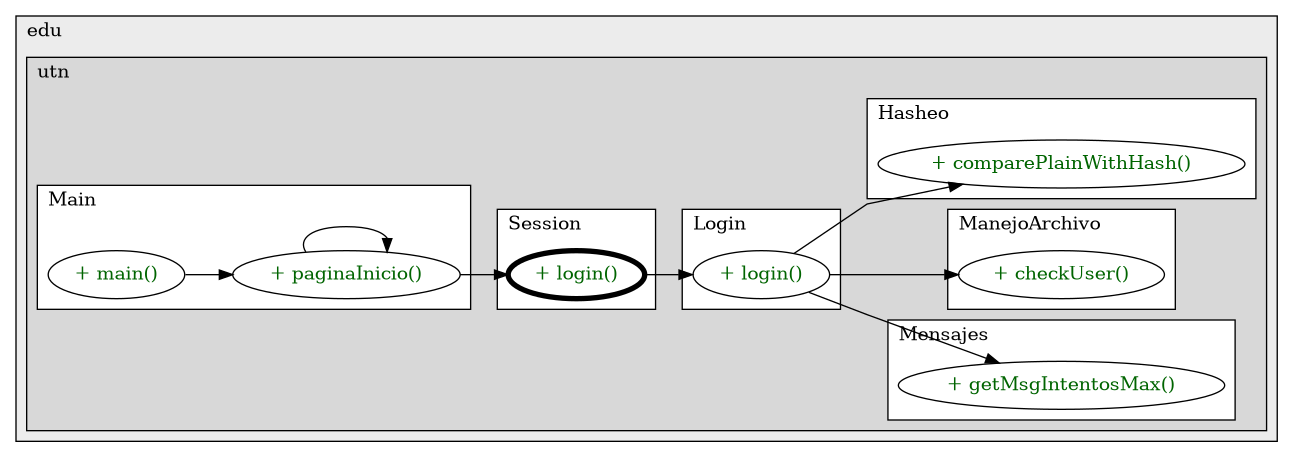 @startuml

/' diagram meta data start
config=CallConfiguration;
{
  "rootMethod": "ar.edu.utn.frba.dds.Validador.Session#login()",
  "projectClassification": {
    "searchMode": "OpenProject", // OpenProject, AllProjects
    "includedProjects": "",
    "pathEndKeywords": "*.impl",
    "isClientPath": "",
    "isClientName": "",
    "isTestPath": "",
    "isTestName": "",
    "isMappingPath": "",
    "isMappingName": "",
    "isDataAccessPath": "",
    "isDataAccessName": "",
    "isDataStructurePath": "",
    "isDataStructureName": "",
    "isInterfaceStructuresPath": "",
    "isInterfaceStructuresName": "",
    "isEntryPointPath": "",
    "isEntryPointName": "",
    "treatFinalFieldsAsMandatory": false
  },
  "graphRestriction": {
    "classPackageExcludeFilter": "",
    "classPackageIncludeFilter": "",
    "classNameExcludeFilter": "",
    "classNameIncludeFilter": "",
    "methodNameExcludeFilter": "",
    "methodNameIncludeFilter": "",
    "removeByInheritance": "", // inheritance/annotation based filtering is done in a second step
    "removeByAnnotation": "",
    "removeByClassPackage": "", // cleanup the graph after inheritance/annotation based filtering is done
    "removeByClassName": "",
    "cutMappings": false,
    "cutEnum": true,
    "cutTests": true,
    "cutClient": true,
    "cutDataAccess": true,
    "cutInterfaceStructures": true,
    "cutDataStructures": true,
    "cutGetterAndSetter": true,
    "cutConstructors": true
  },
  "graphTraversal": {
    "forwardDepth": 3,
    "backwardDepth": 3,
    "classPackageExcludeFilter": "",
    "classPackageIncludeFilter": "",
    "classNameExcludeFilter": "",
    "classNameIncludeFilter": "",
    "methodNameExcludeFilter": "",
    "methodNameIncludeFilter": "",
    "hideMappings": false,
    "hideDataStructures": false,
    "hidePrivateMethods": true,
    "hideInterfaceCalls": true, // indirection: implementation -> interface (is hidden) -> implementation
    "onlyShowApplicationEntryPoints": false, // root node is included
    "useMethodCallsForStructureDiagram": "ForwardOnly" // ForwardOnly, BothDirections, No
  },
  "details": {
    "aggregation": "GroupByClass", // ByClass, GroupByClass, None
    "showMethodParametersTypes": false,
    "showMethodParametersNames": false,
    "showMethodReturnType": false,
    "showPackageLevels": 2,
    "showCallOrder": false,
    "edgeMode": "MethodsOnly", // TypesOnly, MethodsOnly, TypesAndMethods, MethodsAndDirectTypeUsage
    "showDetailedClassStructure": false
  },
  "rootClass": "ar.edu.utn.frba.dds.Validador.Session",
  "extensionCallbackMethod": "" // qualified.class.name#methodName - signature: public static String method(String)
}
diagram meta data end '/



digraph g {
    rankdir="LR"
    splines=polyline
    

'nodes 
subgraph cluster_100278 { 
   	label=edu
	labeljust=l
	fillcolor="#ececec"
	style=filled
   
   subgraph cluster_1878955145 { 
   	label=utn
	labeljust=l
	fillcolor="#d8d8d8"
	style=filled
   
   subgraph cluster_1337061873 { 
   	label=Main
	labeljust=l
	fillcolor=white
	style=filled
   
   Main539222008XXXmain1859653459[
	label="+ main()"
	style=filled
	fillcolor=white
	tooltip="Main

null"
	fontcolor=darkgreen
];

Main539222008XXXpaginaInicio0[
	label="+ paginaInicio()"
	style=filled
	fillcolor=white
	tooltip="Main

null"
	fontcolor=darkgreen
];
} 

subgraph cluster_1500246483 { 
   	label=Login
	labeljust=l
	fillcolor=white
	style=filled
   
   Login539222008XXXlogin0[
	label="+ login()"
	style=filled
	fillcolor=white
	tooltip="Login

null"
	fontcolor=darkgreen
];
} 

subgraph cluster_2080358090 { 
   	label=Mensajes
	labeljust=l
	fillcolor=white
	style=filled
   
   Mensajes539222008XXXgetMsgIntentosMax1347424716[
	label="+ getMsgIntentosMax()"
	style=filled
	fillcolor=white
	tooltip="Mensajes

null"
	fontcolor=darkgreen
];
} 

subgraph cluster_270504576 { 
   	label=Session
	labeljust=l
	fillcolor=white
	style=filled
   
   Session539222008XXXlogin0[
	label="+ login()"
	style=filled
	fillcolor=white
	tooltip="Session

null"
	penwidth=4
	fontcolor=darkgreen
];
} 

subgraph cluster_325827142 { 
   	label=ManejoArchivo
	labeljust=l
	fillcolor=white
	style=filled
   
   ManejoArchivo539222008XXXcheckUser1808118735[
	label="+ checkUser()"
	style=filled
	fillcolor=white
	tooltip="ManejoArchivo

null"
	fontcolor=darkgreen
];
} 

subgraph cluster_864088818 { 
   	label=Hasheo
	labeljust=l
	fillcolor=white
	style=filled
   
   Hasheo539222008XXXcomparePlainWithHash2013066710[
	label="+ comparePlainWithHash()"
	style=filled
	fillcolor=white
	tooltip="Hasheo

null"
	fontcolor=darkgreen
];
} 
} 
} 

'edges    
Login539222008XXXlogin0 -> Hasheo539222008XXXcomparePlainWithHash2013066710;
Login539222008XXXlogin0 -> ManejoArchivo539222008XXXcheckUser1808118735;
Login539222008XXXlogin0 -> Mensajes539222008XXXgetMsgIntentosMax1347424716;
Main539222008XXXmain1859653459 -> Main539222008XXXpaginaInicio0;
Main539222008XXXpaginaInicio0 -> Main539222008XXXpaginaInicio0;
Main539222008XXXpaginaInicio0 -> Session539222008XXXlogin0;
Session539222008XXXlogin0 -> Login539222008XXXlogin0;
    
}
@enduml
